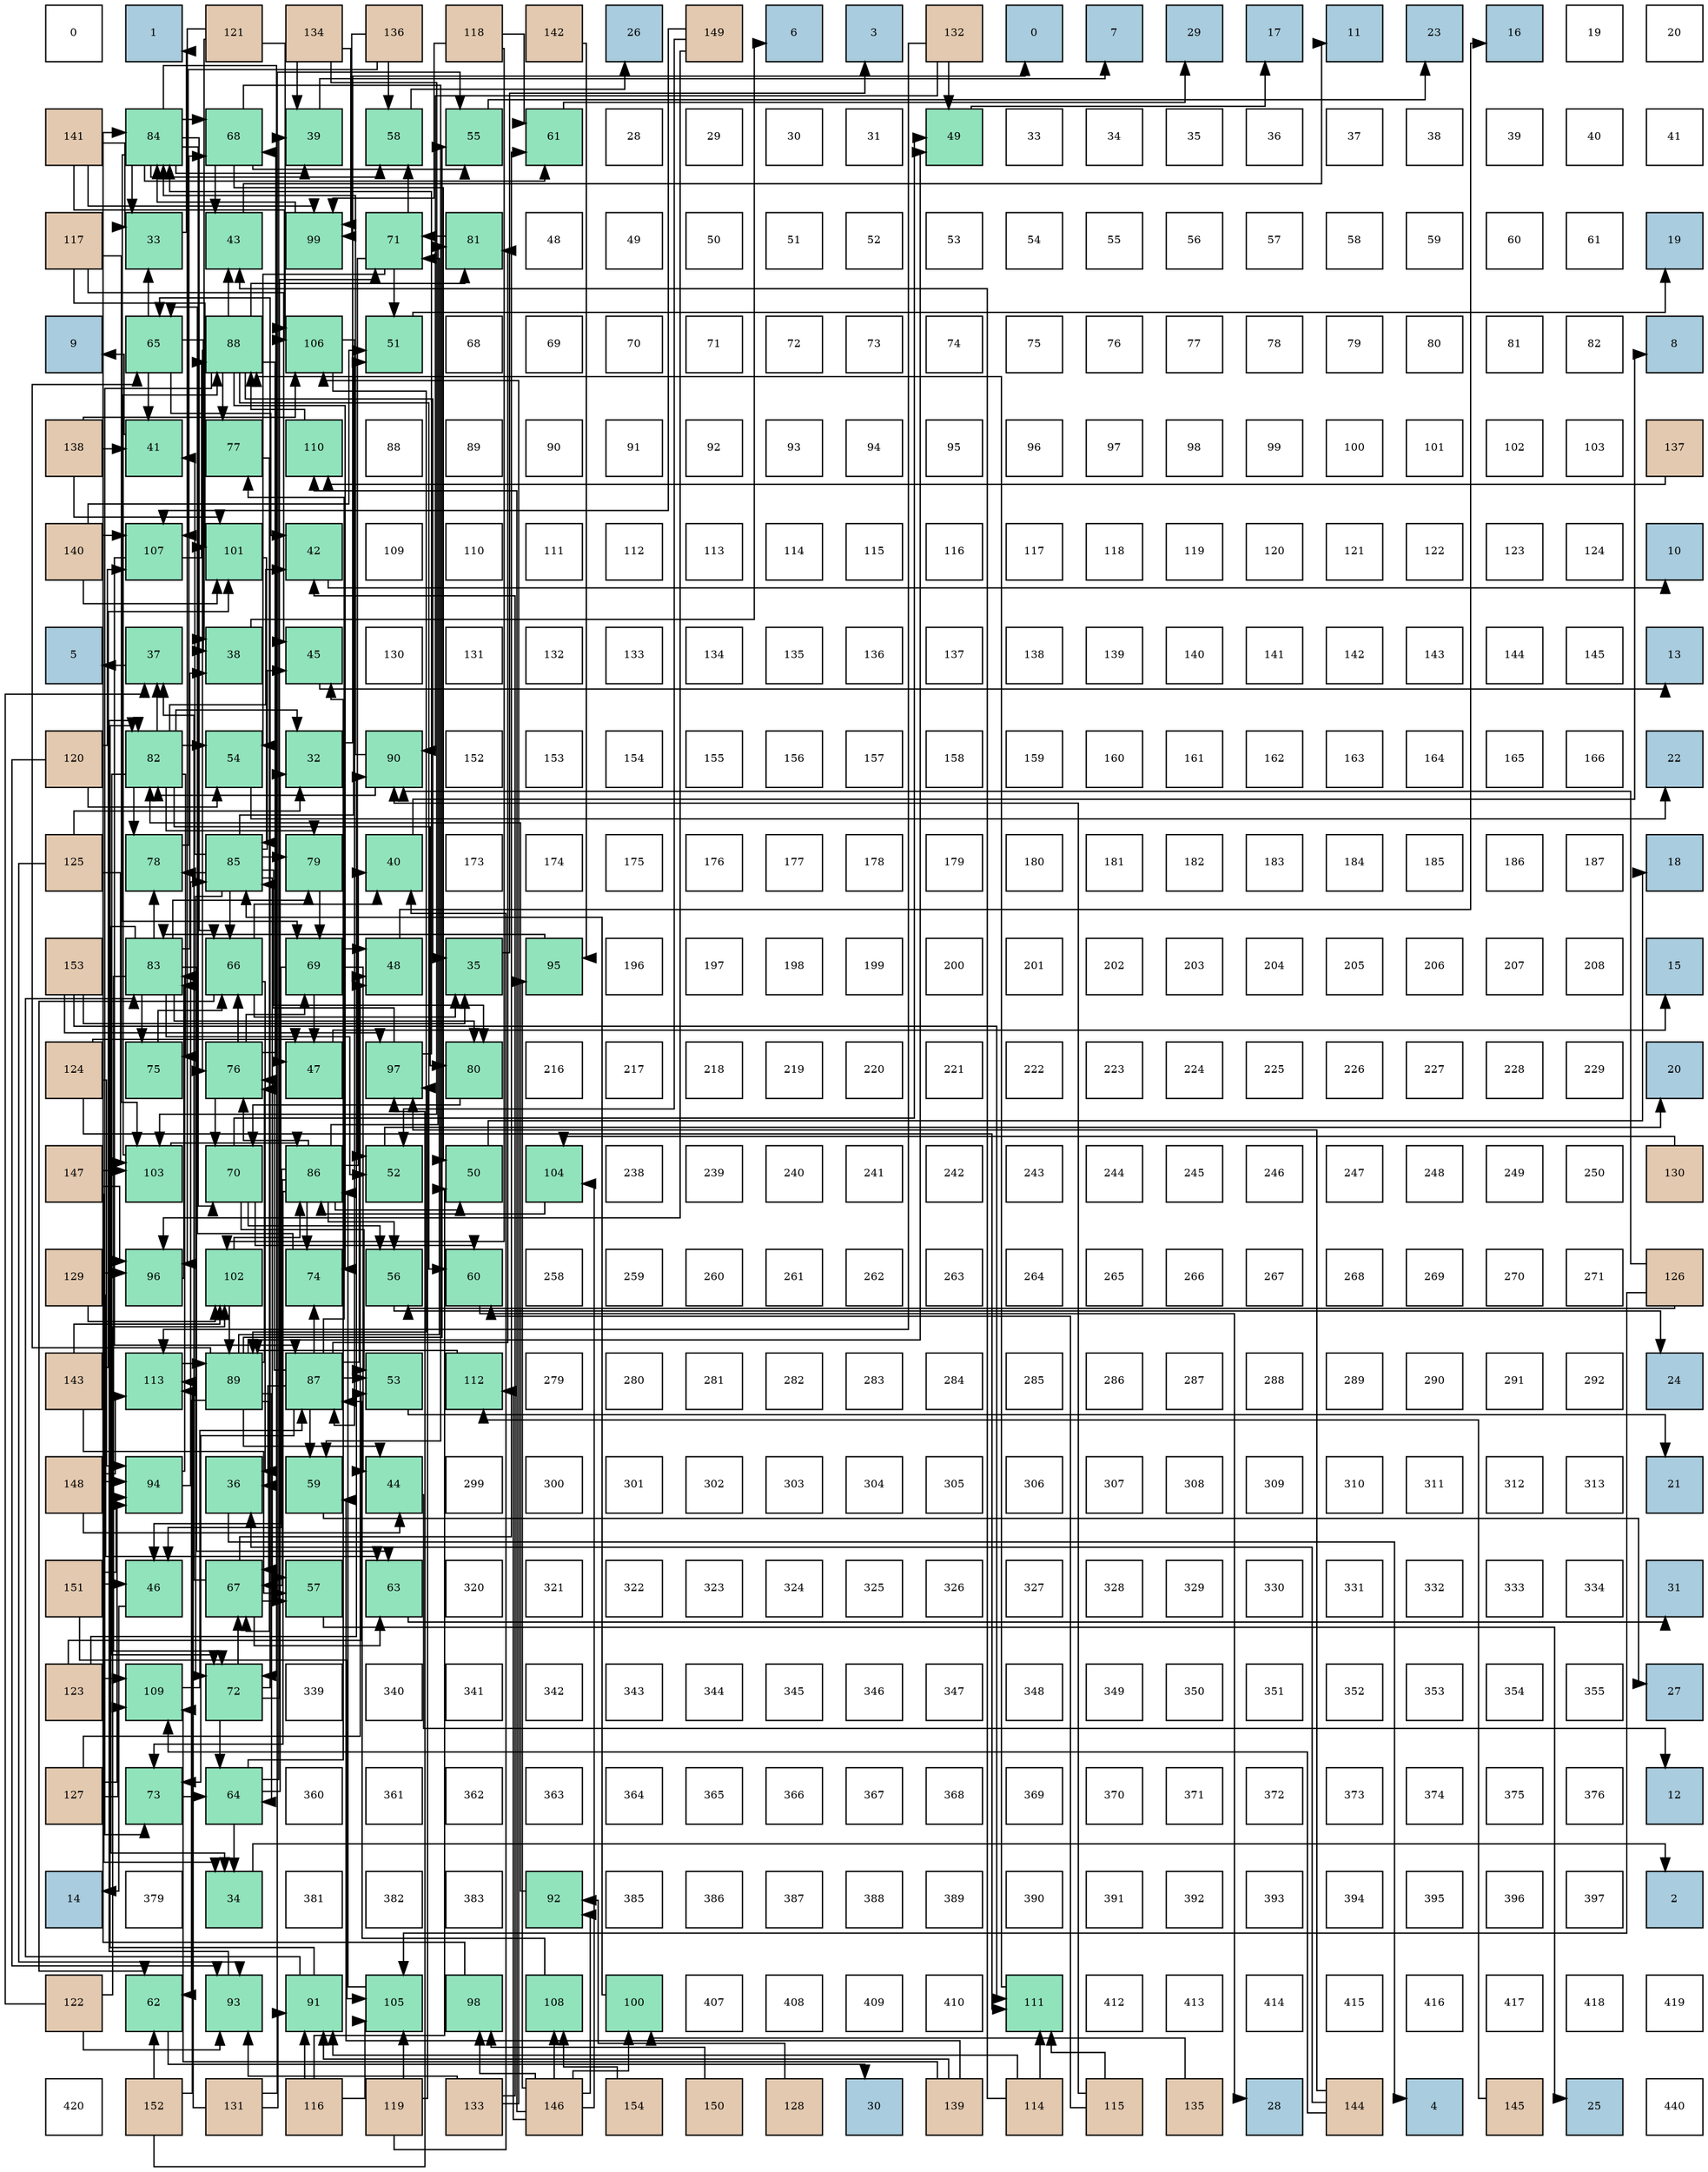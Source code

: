 digraph layout{
 rankdir=TB;
 splines=ortho;
 node [style=filled shape=square fixedsize=true width=0.6];
0[label="0", fontsize=8, fillcolor="#ffffff"];
1[label="1", fontsize=8, fillcolor="#a9ccde"];
2[label="121", fontsize=8, fillcolor="#e3c9af"];
3[label="134", fontsize=8, fillcolor="#e3c9af"];
4[label="136", fontsize=8, fillcolor="#e3c9af"];
5[label="118", fontsize=8, fillcolor="#e3c9af"];
6[label="142", fontsize=8, fillcolor="#e3c9af"];
7[label="26", fontsize=8, fillcolor="#a9ccde"];
8[label="149", fontsize=8, fillcolor="#e3c9af"];
9[label="6", fontsize=8, fillcolor="#a9ccde"];
10[label="3", fontsize=8, fillcolor="#a9ccde"];
11[label="132", fontsize=8, fillcolor="#e3c9af"];
12[label="0", fontsize=8, fillcolor="#a9ccde"];
13[label="7", fontsize=8, fillcolor="#a9ccde"];
14[label="29", fontsize=8, fillcolor="#a9ccde"];
15[label="17", fontsize=8, fillcolor="#a9ccde"];
16[label="11", fontsize=8, fillcolor="#a9ccde"];
17[label="23", fontsize=8, fillcolor="#a9ccde"];
18[label="16", fontsize=8, fillcolor="#a9ccde"];
19[label="19", fontsize=8, fillcolor="#ffffff"];
20[label="20", fontsize=8, fillcolor="#ffffff"];
21[label="141", fontsize=8, fillcolor="#e3c9af"];
22[label="84", fontsize=8, fillcolor="#91e3bb"];
23[label="68", fontsize=8, fillcolor="#91e3bb"];
24[label="39", fontsize=8, fillcolor="#91e3bb"];
25[label="58", fontsize=8, fillcolor="#91e3bb"];
26[label="55", fontsize=8, fillcolor="#91e3bb"];
27[label="61", fontsize=8, fillcolor="#91e3bb"];
28[label="28", fontsize=8, fillcolor="#ffffff"];
29[label="29", fontsize=8, fillcolor="#ffffff"];
30[label="30", fontsize=8, fillcolor="#ffffff"];
31[label="31", fontsize=8, fillcolor="#ffffff"];
32[label="49", fontsize=8, fillcolor="#91e3bb"];
33[label="33", fontsize=8, fillcolor="#ffffff"];
34[label="34", fontsize=8, fillcolor="#ffffff"];
35[label="35", fontsize=8, fillcolor="#ffffff"];
36[label="36", fontsize=8, fillcolor="#ffffff"];
37[label="37", fontsize=8, fillcolor="#ffffff"];
38[label="38", fontsize=8, fillcolor="#ffffff"];
39[label="39", fontsize=8, fillcolor="#ffffff"];
40[label="40", fontsize=8, fillcolor="#ffffff"];
41[label="41", fontsize=8, fillcolor="#ffffff"];
42[label="117", fontsize=8, fillcolor="#e3c9af"];
43[label="33", fontsize=8, fillcolor="#91e3bb"];
44[label="43", fontsize=8, fillcolor="#91e3bb"];
45[label="99", fontsize=8, fillcolor="#91e3bb"];
46[label="71", fontsize=8, fillcolor="#91e3bb"];
47[label="81", fontsize=8, fillcolor="#91e3bb"];
48[label="48", fontsize=8, fillcolor="#ffffff"];
49[label="49", fontsize=8, fillcolor="#ffffff"];
50[label="50", fontsize=8, fillcolor="#ffffff"];
51[label="51", fontsize=8, fillcolor="#ffffff"];
52[label="52", fontsize=8, fillcolor="#ffffff"];
53[label="53", fontsize=8, fillcolor="#ffffff"];
54[label="54", fontsize=8, fillcolor="#ffffff"];
55[label="55", fontsize=8, fillcolor="#ffffff"];
56[label="56", fontsize=8, fillcolor="#ffffff"];
57[label="57", fontsize=8, fillcolor="#ffffff"];
58[label="58", fontsize=8, fillcolor="#ffffff"];
59[label="59", fontsize=8, fillcolor="#ffffff"];
60[label="60", fontsize=8, fillcolor="#ffffff"];
61[label="61", fontsize=8, fillcolor="#ffffff"];
62[label="19", fontsize=8, fillcolor="#a9ccde"];
63[label="9", fontsize=8, fillcolor="#a9ccde"];
64[label="65", fontsize=8, fillcolor="#91e3bb"];
65[label="88", fontsize=8, fillcolor="#91e3bb"];
66[label="106", fontsize=8, fillcolor="#91e3bb"];
67[label="51", fontsize=8, fillcolor="#91e3bb"];
68[label="68", fontsize=8, fillcolor="#ffffff"];
69[label="69", fontsize=8, fillcolor="#ffffff"];
70[label="70", fontsize=8, fillcolor="#ffffff"];
71[label="71", fontsize=8, fillcolor="#ffffff"];
72[label="72", fontsize=8, fillcolor="#ffffff"];
73[label="73", fontsize=8, fillcolor="#ffffff"];
74[label="74", fontsize=8, fillcolor="#ffffff"];
75[label="75", fontsize=8, fillcolor="#ffffff"];
76[label="76", fontsize=8, fillcolor="#ffffff"];
77[label="77", fontsize=8, fillcolor="#ffffff"];
78[label="78", fontsize=8, fillcolor="#ffffff"];
79[label="79", fontsize=8, fillcolor="#ffffff"];
80[label="80", fontsize=8, fillcolor="#ffffff"];
81[label="81", fontsize=8, fillcolor="#ffffff"];
82[label="82", fontsize=8, fillcolor="#ffffff"];
83[label="8", fontsize=8, fillcolor="#a9ccde"];
84[label="138", fontsize=8, fillcolor="#e3c9af"];
85[label="41", fontsize=8, fillcolor="#91e3bb"];
86[label="77", fontsize=8, fillcolor="#91e3bb"];
87[label="110", fontsize=8, fillcolor="#91e3bb"];
88[label="88", fontsize=8, fillcolor="#ffffff"];
89[label="89", fontsize=8, fillcolor="#ffffff"];
90[label="90", fontsize=8, fillcolor="#ffffff"];
91[label="91", fontsize=8, fillcolor="#ffffff"];
92[label="92", fontsize=8, fillcolor="#ffffff"];
93[label="93", fontsize=8, fillcolor="#ffffff"];
94[label="94", fontsize=8, fillcolor="#ffffff"];
95[label="95", fontsize=8, fillcolor="#ffffff"];
96[label="96", fontsize=8, fillcolor="#ffffff"];
97[label="97", fontsize=8, fillcolor="#ffffff"];
98[label="98", fontsize=8, fillcolor="#ffffff"];
99[label="99", fontsize=8, fillcolor="#ffffff"];
100[label="100", fontsize=8, fillcolor="#ffffff"];
101[label="101", fontsize=8, fillcolor="#ffffff"];
102[label="102", fontsize=8, fillcolor="#ffffff"];
103[label="103", fontsize=8, fillcolor="#ffffff"];
104[label="137", fontsize=8, fillcolor="#e3c9af"];
105[label="140", fontsize=8, fillcolor="#e3c9af"];
106[label="107", fontsize=8, fillcolor="#91e3bb"];
107[label="101", fontsize=8, fillcolor="#91e3bb"];
108[label="42", fontsize=8, fillcolor="#91e3bb"];
109[label="109", fontsize=8, fillcolor="#ffffff"];
110[label="110", fontsize=8, fillcolor="#ffffff"];
111[label="111", fontsize=8, fillcolor="#ffffff"];
112[label="112", fontsize=8, fillcolor="#ffffff"];
113[label="113", fontsize=8, fillcolor="#ffffff"];
114[label="114", fontsize=8, fillcolor="#ffffff"];
115[label="115", fontsize=8, fillcolor="#ffffff"];
116[label="116", fontsize=8, fillcolor="#ffffff"];
117[label="117", fontsize=8, fillcolor="#ffffff"];
118[label="118", fontsize=8, fillcolor="#ffffff"];
119[label="119", fontsize=8, fillcolor="#ffffff"];
120[label="120", fontsize=8, fillcolor="#ffffff"];
121[label="121", fontsize=8, fillcolor="#ffffff"];
122[label="122", fontsize=8, fillcolor="#ffffff"];
123[label="123", fontsize=8, fillcolor="#ffffff"];
124[label="124", fontsize=8, fillcolor="#ffffff"];
125[label="10", fontsize=8, fillcolor="#a9ccde"];
126[label="5", fontsize=8, fillcolor="#a9ccde"];
127[label="37", fontsize=8, fillcolor="#91e3bb"];
128[label="38", fontsize=8, fillcolor="#91e3bb"];
129[label="45", fontsize=8, fillcolor="#91e3bb"];
130[label="130", fontsize=8, fillcolor="#ffffff"];
131[label="131", fontsize=8, fillcolor="#ffffff"];
132[label="132", fontsize=8, fillcolor="#ffffff"];
133[label="133", fontsize=8, fillcolor="#ffffff"];
134[label="134", fontsize=8, fillcolor="#ffffff"];
135[label="135", fontsize=8, fillcolor="#ffffff"];
136[label="136", fontsize=8, fillcolor="#ffffff"];
137[label="137", fontsize=8, fillcolor="#ffffff"];
138[label="138", fontsize=8, fillcolor="#ffffff"];
139[label="139", fontsize=8, fillcolor="#ffffff"];
140[label="140", fontsize=8, fillcolor="#ffffff"];
141[label="141", fontsize=8, fillcolor="#ffffff"];
142[label="142", fontsize=8, fillcolor="#ffffff"];
143[label="143", fontsize=8, fillcolor="#ffffff"];
144[label="144", fontsize=8, fillcolor="#ffffff"];
145[label="145", fontsize=8, fillcolor="#ffffff"];
146[label="13", fontsize=8, fillcolor="#a9ccde"];
147[label="120", fontsize=8, fillcolor="#e3c9af"];
148[label="82", fontsize=8, fillcolor="#91e3bb"];
149[label="54", fontsize=8, fillcolor="#91e3bb"];
150[label="32", fontsize=8, fillcolor="#91e3bb"];
151[label="90", fontsize=8, fillcolor="#91e3bb"];
152[label="152", fontsize=8, fillcolor="#ffffff"];
153[label="153", fontsize=8, fillcolor="#ffffff"];
154[label="154", fontsize=8, fillcolor="#ffffff"];
155[label="155", fontsize=8, fillcolor="#ffffff"];
156[label="156", fontsize=8, fillcolor="#ffffff"];
157[label="157", fontsize=8, fillcolor="#ffffff"];
158[label="158", fontsize=8, fillcolor="#ffffff"];
159[label="159", fontsize=8, fillcolor="#ffffff"];
160[label="160", fontsize=8, fillcolor="#ffffff"];
161[label="161", fontsize=8, fillcolor="#ffffff"];
162[label="162", fontsize=8, fillcolor="#ffffff"];
163[label="163", fontsize=8, fillcolor="#ffffff"];
164[label="164", fontsize=8, fillcolor="#ffffff"];
165[label="165", fontsize=8, fillcolor="#ffffff"];
166[label="166", fontsize=8, fillcolor="#ffffff"];
167[label="22", fontsize=8, fillcolor="#a9ccde"];
168[label="125", fontsize=8, fillcolor="#e3c9af"];
169[label="78", fontsize=8, fillcolor="#91e3bb"];
170[label="85", fontsize=8, fillcolor="#91e3bb"];
171[label="79", fontsize=8, fillcolor="#91e3bb"];
172[label="40", fontsize=8, fillcolor="#91e3bb"];
173[label="173", fontsize=8, fillcolor="#ffffff"];
174[label="174", fontsize=8, fillcolor="#ffffff"];
175[label="175", fontsize=8, fillcolor="#ffffff"];
176[label="176", fontsize=8, fillcolor="#ffffff"];
177[label="177", fontsize=8, fillcolor="#ffffff"];
178[label="178", fontsize=8, fillcolor="#ffffff"];
179[label="179", fontsize=8, fillcolor="#ffffff"];
180[label="180", fontsize=8, fillcolor="#ffffff"];
181[label="181", fontsize=8, fillcolor="#ffffff"];
182[label="182", fontsize=8, fillcolor="#ffffff"];
183[label="183", fontsize=8, fillcolor="#ffffff"];
184[label="184", fontsize=8, fillcolor="#ffffff"];
185[label="185", fontsize=8, fillcolor="#ffffff"];
186[label="186", fontsize=8, fillcolor="#ffffff"];
187[label="187", fontsize=8, fillcolor="#ffffff"];
188[label="18", fontsize=8, fillcolor="#a9ccde"];
189[label="153", fontsize=8, fillcolor="#e3c9af"];
190[label="83", fontsize=8, fillcolor="#91e3bb"];
191[label="66", fontsize=8, fillcolor="#91e3bb"];
192[label="69", fontsize=8, fillcolor="#91e3bb"];
193[label="48", fontsize=8, fillcolor="#91e3bb"];
194[label="35", fontsize=8, fillcolor="#91e3bb"];
195[label="95", fontsize=8, fillcolor="#91e3bb"];
196[label="196", fontsize=8, fillcolor="#ffffff"];
197[label="197", fontsize=8, fillcolor="#ffffff"];
198[label="198", fontsize=8, fillcolor="#ffffff"];
199[label="199", fontsize=8, fillcolor="#ffffff"];
200[label="200", fontsize=8, fillcolor="#ffffff"];
201[label="201", fontsize=8, fillcolor="#ffffff"];
202[label="202", fontsize=8, fillcolor="#ffffff"];
203[label="203", fontsize=8, fillcolor="#ffffff"];
204[label="204", fontsize=8, fillcolor="#ffffff"];
205[label="205", fontsize=8, fillcolor="#ffffff"];
206[label="206", fontsize=8, fillcolor="#ffffff"];
207[label="207", fontsize=8, fillcolor="#ffffff"];
208[label="208", fontsize=8, fillcolor="#ffffff"];
209[label="15", fontsize=8, fillcolor="#a9ccde"];
210[label="124", fontsize=8, fillcolor="#e3c9af"];
211[label="75", fontsize=8, fillcolor="#91e3bb"];
212[label="76", fontsize=8, fillcolor="#91e3bb"];
213[label="47", fontsize=8, fillcolor="#91e3bb"];
214[label="97", fontsize=8, fillcolor="#91e3bb"];
215[label="80", fontsize=8, fillcolor="#91e3bb"];
216[label="216", fontsize=8, fillcolor="#ffffff"];
217[label="217", fontsize=8, fillcolor="#ffffff"];
218[label="218", fontsize=8, fillcolor="#ffffff"];
219[label="219", fontsize=8, fillcolor="#ffffff"];
220[label="220", fontsize=8, fillcolor="#ffffff"];
221[label="221", fontsize=8, fillcolor="#ffffff"];
222[label="222", fontsize=8, fillcolor="#ffffff"];
223[label="223", fontsize=8, fillcolor="#ffffff"];
224[label="224", fontsize=8, fillcolor="#ffffff"];
225[label="225", fontsize=8, fillcolor="#ffffff"];
226[label="226", fontsize=8, fillcolor="#ffffff"];
227[label="227", fontsize=8, fillcolor="#ffffff"];
228[label="228", fontsize=8, fillcolor="#ffffff"];
229[label="229", fontsize=8, fillcolor="#ffffff"];
230[label="20", fontsize=8, fillcolor="#a9ccde"];
231[label="147", fontsize=8, fillcolor="#e3c9af"];
232[label="103", fontsize=8, fillcolor="#91e3bb"];
233[label="70", fontsize=8, fillcolor="#91e3bb"];
234[label="86", fontsize=8, fillcolor="#91e3bb"];
235[label="52", fontsize=8, fillcolor="#91e3bb"];
236[label="50", fontsize=8, fillcolor="#91e3bb"];
237[label="104", fontsize=8, fillcolor="#91e3bb"];
238[label="238", fontsize=8, fillcolor="#ffffff"];
239[label="239", fontsize=8, fillcolor="#ffffff"];
240[label="240", fontsize=8, fillcolor="#ffffff"];
241[label="241", fontsize=8, fillcolor="#ffffff"];
242[label="242", fontsize=8, fillcolor="#ffffff"];
243[label="243", fontsize=8, fillcolor="#ffffff"];
244[label="244", fontsize=8, fillcolor="#ffffff"];
245[label="245", fontsize=8, fillcolor="#ffffff"];
246[label="246", fontsize=8, fillcolor="#ffffff"];
247[label="247", fontsize=8, fillcolor="#ffffff"];
248[label="248", fontsize=8, fillcolor="#ffffff"];
249[label="249", fontsize=8, fillcolor="#ffffff"];
250[label="250", fontsize=8, fillcolor="#ffffff"];
251[label="130", fontsize=8, fillcolor="#e3c9af"];
252[label="129", fontsize=8, fillcolor="#e3c9af"];
253[label="96", fontsize=8, fillcolor="#91e3bb"];
254[label="102", fontsize=8, fillcolor="#91e3bb"];
255[label="74", fontsize=8, fillcolor="#91e3bb"];
256[label="56", fontsize=8, fillcolor="#91e3bb"];
257[label="60", fontsize=8, fillcolor="#91e3bb"];
258[label="258", fontsize=8, fillcolor="#ffffff"];
259[label="259", fontsize=8, fillcolor="#ffffff"];
260[label="260", fontsize=8, fillcolor="#ffffff"];
261[label="261", fontsize=8, fillcolor="#ffffff"];
262[label="262", fontsize=8, fillcolor="#ffffff"];
263[label="263", fontsize=8, fillcolor="#ffffff"];
264[label="264", fontsize=8, fillcolor="#ffffff"];
265[label="265", fontsize=8, fillcolor="#ffffff"];
266[label="266", fontsize=8, fillcolor="#ffffff"];
267[label="267", fontsize=8, fillcolor="#ffffff"];
268[label="268", fontsize=8, fillcolor="#ffffff"];
269[label="269", fontsize=8, fillcolor="#ffffff"];
270[label="270", fontsize=8, fillcolor="#ffffff"];
271[label="271", fontsize=8, fillcolor="#ffffff"];
272[label="126", fontsize=8, fillcolor="#e3c9af"];
273[label="143", fontsize=8, fillcolor="#e3c9af"];
274[label="113", fontsize=8, fillcolor="#91e3bb"];
275[label="89", fontsize=8, fillcolor="#91e3bb"];
276[label="87", fontsize=8, fillcolor="#91e3bb"];
277[label="53", fontsize=8, fillcolor="#91e3bb"];
278[label="112", fontsize=8, fillcolor="#91e3bb"];
279[label="279", fontsize=8, fillcolor="#ffffff"];
280[label="280", fontsize=8, fillcolor="#ffffff"];
281[label="281", fontsize=8, fillcolor="#ffffff"];
282[label="282", fontsize=8, fillcolor="#ffffff"];
283[label="283", fontsize=8, fillcolor="#ffffff"];
284[label="284", fontsize=8, fillcolor="#ffffff"];
285[label="285", fontsize=8, fillcolor="#ffffff"];
286[label="286", fontsize=8, fillcolor="#ffffff"];
287[label="287", fontsize=8, fillcolor="#ffffff"];
288[label="288", fontsize=8, fillcolor="#ffffff"];
289[label="289", fontsize=8, fillcolor="#ffffff"];
290[label="290", fontsize=8, fillcolor="#ffffff"];
291[label="291", fontsize=8, fillcolor="#ffffff"];
292[label="292", fontsize=8, fillcolor="#ffffff"];
293[label="24", fontsize=8, fillcolor="#a9ccde"];
294[label="148", fontsize=8, fillcolor="#e3c9af"];
295[label="94", fontsize=8, fillcolor="#91e3bb"];
296[label="36", fontsize=8, fillcolor="#91e3bb"];
297[label="59", fontsize=8, fillcolor="#91e3bb"];
298[label="44", fontsize=8, fillcolor="#91e3bb"];
299[label="299", fontsize=8, fillcolor="#ffffff"];
300[label="300", fontsize=8, fillcolor="#ffffff"];
301[label="301", fontsize=8, fillcolor="#ffffff"];
302[label="302", fontsize=8, fillcolor="#ffffff"];
303[label="303", fontsize=8, fillcolor="#ffffff"];
304[label="304", fontsize=8, fillcolor="#ffffff"];
305[label="305", fontsize=8, fillcolor="#ffffff"];
306[label="306", fontsize=8, fillcolor="#ffffff"];
307[label="307", fontsize=8, fillcolor="#ffffff"];
308[label="308", fontsize=8, fillcolor="#ffffff"];
309[label="309", fontsize=8, fillcolor="#ffffff"];
310[label="310", fontsize=8, fillcolor="#ffffff"];
311[label="311", fontsize=8, fillcolor="#ffffff"];
312[label="312", fontsize=8, fillcolor="#ffffff"];
313[label="313", fontsize=8, fillcolor="#ffffff"];
314[label="21", fontsize=8, fillcolor="#a9ccde"];
315[label="151", fontsize=8, fillcolor="#e3c9af"];
316[label="46", fontsize=8, fillcolor="#91e3bb"];
317[label="67", fontsize=8, fillcolor="#91e3bb"];
318[label="57", fontsize=8, fillcolor="#91e3bb"];
319[label="63", fontsize=8, fillcolor="#91e3bb"];
320[label="320", fontsize=8, fillcolor="#ffffff"];
321[label="321", fontsize=8, fillcolor="#ffffff"];
322[label="322", fontsize=8, fillcolor="#ffffff"];
323[label="323", fontsize=8, fillcolor="#ffffff"];
324[label="324", fontsize=8, fillcolor="#ffffff"];
325[label="325", fontsize=8, fillcolor="#ffffff"];
326[label="326", fontsize=8, fillcolor="#ffffff"];
327[label="327", fontsize=8, fillcolor="#ffffff"];
328[label="328", fontsize=8, fillcolor="#ffffff"];
329[label="329", fontsize=8, fillcolor="#ffffff"];
330[label="330", fontsize=8, fillcolor="#ffffff"];
331[label="331", fontsize=8, fillcolor="#ffffff"];
332[label="332", fontsize=8, fillcolor="#ffffff"];
333[label="333", fontsize=8, fillcolor="#ffffff"];
334[label="334", fontsize=8, fillcolor="#ffffff"];
335[label="31", fontsize=8, fillcolor="#a9ccde"];
336[label="123", fontsize=8, fillcolor="#e3c9af"];
337[label="109", fontsize=8, fillcolor="#91e3bb"];
338[label="72", fontsize=8, fillcolor="#91e3bb"];
339[label="339", fontsize=8, fillcolor="#ffffff"];
340[label="340", fontsize=8, fillcolor="#ffffff"];
341[label="341", fontsize=8, fillcolor="#ffffff"];
342[label="342", fontsize=8, fillcolor="#ffffff"];
343[label="343", fontsize=8, fillcolor="#ffffff"];
344[label="344", fontsize=8, fillcolor="#ffffff"];
345[label="345", fontsize=8, fillcolor="#ffffff"];
346[label="346", fontsize=8, fillcolor="#ffffff"];
347[label="347", fontsize=8, fillcolor="#ffffff"];
348[label="348", fontsize=8, fillcolor="#ffffff"];
349[label="349", fontsize=8, fillcolor="#ffffff"];
350[label="350", fontsize=8, fillcolor="#ffffff"];
351[label="351", fontsize=8, fillcolor="#ffffff"];
352[label="352", fontsize=8, fillcolor="#ffffff"];
353[label="353", fontsize=8, fillcolor="#ffffff"];
354[label="354", fontsize=8, fillcolor="#ffffff"];
355[label="355", fontsize=8, fillcolor="#ffffff"];
356[label="27", fontsize=8, fillcolor="#a9ccde"];
357[label="127", fontsize=8, fillcolor="#e3c9af"];
358[label="73", fontsize=8, fillcolor="#91e3bb"];
359[label="64", fontsize=8, fillcolor="#91e3bb"];
360[label="360", fontsize=8, fillcolor="#ffffff"];
361[label="361", fontsize=8, fillcolor="#ffffff"];
362[label="362", fontsize=8, fillcolor="#ffffff"];
363[label="363", fontsize=8, fillcolor="#ffffff"];
364[label="364", fontsize=8, fillcolor="#ffffff"];
365[label="365", fontsize=8, fillcolor="#ffffff"];
366[label="366", fontsize=8, fillcolor="#ffffff"];
367[label="367", fontsize=8, fillcolor="#ffffff"];
368[label="368", fontsize=8, fillcolor="#ffffff"];
369[label="369", fontsize=8, fillcolor="#ffffff"];
370[label="370", fontsize=8, fillcolor="#ffffff"];
371[label="371", fontsize=8, fillcolor="#ffffff"];
372[label="372", fontsize=8, fillcolor="#ffffff"];
373[label="373", fontsize=8, fillcolor="#ffffff"];
374[label="374", fontsize=8, fillcolor="#ffffff"];
375[label="375", fontsize=8, fillcolor="#ffffff"];
376[label="376", fontsize=8, fillcolor="#ffffff"];
377[label="12", fontsize=8, fillcolor="#a9ccde"];
378[label="14", fontsize=8, fillcolor="#a9ccde"];
379[label="379", fontsize=8, fillcolor="#ffffff"];
380[label="34", fontsize=8, fillcolor="#91e3bb"];
381[label="381", fontsize=8, fillcolor="#ffffff"];
382[label="382", fontsize=8, fillcolor="#ffffff"];
383[label="383", fontsize=8, fillcolor="#ffffff"];
384[label="92", fontsize=8, fillcolor="#91e3bb"];
385[label="385", fontsize=8, fillcolor="#ffffff"];
386[label="386", fontsize=8, fillcolor="#ffffff"];
387[label="387", fontsize=8, fillcolor="#ffffff"];
388[label="388", fontsize=8, fillcolor="#ffffff"];
389[label="389", fontsize=8, fillcolor="#ffffff"];
390[label="390", fontsize=8, fillcolor="#ffffff"];
391[label="391", fontsize=8, fillcolor="#ffffff"];
392[label="392", fontsize=8, fillcolor="#ffffff"];
393[label="393", fontsize=8, fillcolor="#ffffff"];
394[label="394", fontsize=8, fillcolor="#ffffff"];
395[label="395", fontsize=8, fillcolor="#ffffff"];
396[label="396", fontsize=8, fillcolor="#ffffff"];
397[label="397", fontsize=8, fillcolor="#ffffff"];
398[label="2", fontsize=8, fillcolor="#a9ccde"];
399[label="122", fontsize=8, fillcolor="#e3c9af"];
400[label="62", fontsize=8, fillcolor="#91e3bb"];
401[label="93", fontsize=8, fillcolor="#91e3bb"];
402[label="91", fontsize=8, fillcolor="#91e3bb"];
403[label="105", fontsize=8, fillcolor="#91e3bb"];
404[label="98", fontsize=8, fillcolor="#91e3bb"];
405[label="108", fontsize=8, fillcolor="#91e3bb"];
406[label="100", fontsize=8, fillcolor="#91e3bb"];
407[label="407", fontsize=8, fillcolor="#ffffff"];
408[label="408", fontsize=8, fillcolor="#ffffff"];
409[label="409", fontsize=8, fillcolor="#ffffff"];
410[label="410", fontsize=8, fillcolor="#ffffff"];
411[label="111", fontsize=8, fillcolor="#91e3bb"];
412[label="412", fontsize=8, fillcolor="#ffffff"];
413[label="413", fontsize=8, fillcolor="#ffffff"];
414[label="414", fontsize=8, fillcolor="#ffffff"];
415[label="415", fontsize=8, fillcolor="#ffffff"];
416[label="416", fontsize=8, fillcolor="#ffffff"];
417[label="417", fontsize=8, fillcolor="#ffffff"];
418[label="418", fontsize=8, fillcolor="#ffffff"];
419[label="419", fontsize=8, fillcolor="#ffffff"];
420[label="420", fontsize=8, fillcolor="#ffffff"];
421[label="152", fontsize=8, fillcolor="#e3c9af"];
422[label="131", fontsize=8, fillcolor="#e3c9af"];
423[label="116", fontsize=8, fillcolor="#e3c9af"];
424[label="119", fontsize=8, fillcolor="#e3c9af"];
425[label="133", fontsize=8, fillcolor="#e3c9af"];
426[label="146", fontsize=8, fillcolor="#e3c9af"];
427[label="154", fontsize=8, fillcolor="#e3c9af"];
428[label="150", fontsize=8, fillcolor="#e3c9af"];
429[label="128", fontsize=8, fillcolor="#e3c9af"];
430[label="30", fontsize=8, fillcolor="#a9ccde"];
431[label="139", fontsize=8, fillcolor="#e3c9af"];
432[label="114", fontsize=8, fillcolor="#e3c9af"];
433[label="115", fontsize=8, fillcolor="#e3c9af"];
434[label="135", fontsize=8, fillcolor="#e3c9af"];
435[label="28", fontsize=8, fillcolor="#a9ccde"];
436[label="144", fontsize=8, fillcolor="#e3c9af"];
437[label="4", fontsize=8, fillcolor="#a9ccde"];
438[label="145", fontsize=8, fillcolor="#e3c9af"];
439[label="25", fontsize=8, fillcolor="#a9ccde"];
440[label="440", fontsize=8, fillcolor="#ffffff"];
edge [constraint=false, style=vis];150 -> 12;
43 -> 1;
380 -> 398;
194 -> 10;
296 -> 437;
127 -> 126;
128 -> 9;
24 -> 13;
172 -> 83;
85 -> 63;
108 -> 125;
44 -> 16;
298 -> 377;
129 -> 146;
316 -> 378;
213 -> 209;
193 -> 18;
32 -> 15;
236 -> 188;
67 -> 62;
235 -> 230;
277 -> 314;
149 -> 167;
26 -> 17;
256 -> 293;
318 -> 439;
25 -> 7;
297 -> 356;
257 -> 435;
27 -> 14;
400 -> 430;
319 -> 335;
359 -> 150;
359 -> 380;
359 -> 24;
359 -> 129;
64 -> 43;
64 -> 128;
64 -> 85;
64 -> 108;
191 -> 194;
191 -> 296;
191 -> 172;
191 -> 400;
317 -> 127;
317 -> 318;
317 -> 27;
317 -> 319;
23 -> 44;
23 -> 236;
23 -> 26;
23 -> 297;
192 -> 298;
192 -> 316;
192 -> 213;
192 -> 193;
233 -> 32;
233 -> 277;
233 -> 256;
233 -> 257;
46 -> 67;
46 -> 235;
46 -> 149;
46 -> 25;
338 -> 359;
338 -> 64;
338 -> 317;
338 -> 46;
358 -> 359;
255 -> 64;
211 -> 191;
212 -> 191;
212 -> 23;
212 -> 192;
212 -> 233;
86 -> 317;
169 -> 23;
171 -> 192;
215 -> 233;
47 -> 46;
148 -> 150;
148 -> 127;
148 -> 108;
148 -> 149;
148 -> 338;
148 -> 211;
148 -> 169;
148 -> 171;
148 -> 215;
190 -> 380;
190 -> 128;
190 -> 235;
190 -> 319;
190 -> 338;
190 -> 211;
190 -> 169;
190 -> 171;
190 -> 215;
22 -> 43;
22 -> 24;
22 -> 25;
22 -> 27;
22 -> 191;
22 -> 23;
22 -> 192;
22 -> 233;
22 -> 338;
170 -> 85;
170 -> 129;
170 -> 67;
170 -> 318;
170 -> 191;
170 -> 338;
170 -> 169;
170 -> 171;
170 -> 215;
234 -> 172;
234 -> 316;
234 -> 236;
234 -> 256;
234 -> 317;
234 -> 358;
234 -> 255;
234 -> 212;
234 -> 47;
276 -> 296;
276 -> 193;
276 -> 277;
276 -> 297;
276 -> 358;
276 -> 255;
276 -> 212;
276 -> 86;
276 -> 47;
65 -> 194;
65 -> 44;
65 -> 213;
65 -> 257;
65 -> 358;
65 -> 255;
65 -> 212;
65 -> 86;
65 -> 47;
275 -> 298;
275 -> 32;
275 -> 26;
275 -> 400;
275 -> 359;
275 -> 64;
275 -> 317;
275 -> 46;
275 -> 212;
151 -> 148;
151 -> 22;
402 -> 148;
402 -> 190;
384 -> 148;
401 -> 148;
295 -> 190;
295 -> 170;
195 -> 190;
253 -> 190;
214 -> 22;
214 -> 170;
404 -> 22;
45 -> 22;
406 -> 170;
107 -> 170;
254 -> 234;
254 -> 275;
232 -> 234;
232 -> 65;
237 -> 234;
403 -> 234;
66 -> 276;
66 -> 275;
106 -> 276;
106 -> 65;
405 -> 276;
337 -> 276;
87 -> 65;
411 -> 65;
278 -> 275;
274 -> 275;
432 -> 44;
432 -> 402;
432 -> 411;
433 -> 257;
433 -> 151;
433 -> 411;
423 -> 236;
423 -> 402;
423 -> 403;
42 -> 129;
42 -> 107;
42 -> 232;
5 -> 27;
5 -> 45;
5 -> 254;
424 -> 172;
424 -> 214;
424 -> 403;
147 -> 149;
147 -> 401;
147 -> 106;
2 -> 128;
2 -> 253;
2 -> 66;
399 -> 127;
399 -> 401;
399 -> 254;
336 -> 277;
336 -> 151;
336 -> 337;
210 -> 213;
210 -> 295;
210 -> 411;
168 -> 150;
168 -> 401;
168 -> 232;
272 -> 256;
272 -> 151;
272 -> 403;
357 -> 193;
357 -> 295;
357 -> 337;
429 -> 384;
252 -> 319;
252 -> 253;
252 -> 254;
251 -> 237;
422 -> 26;
422 -> 402;
422 -> 274;
11 -> 32;
11 -> 151;
11 -> 274;
425 -> 108;
425 -> 401;
425 -> 66;
3 -> 24;
3 -> 45;
3 -> 232;
434 -> 406;
4 -> 25;
4 -> 45;
4 -> 106;
104 -> 87;
84 -> 85;
84 -> 107;
84 -> 66;
431 -> 297;
431 -> 402;
431 -> 337;
105 -> 67;
105 -> 107;
105 -> 106;
21 -> 43;
21 -> 45;
21 -> 66;
6 -> 195;
273 -> 318;
273 -> 107;
273 -> 254;
436 -> 296;
436 -> 214;
436 -> 337;
438 -> 278;
426 -> 384;
426 -> 195;
426 -> 404;
426 -> 406;
426 -> 237;
426 -> 405;
426 -> 87;
426 -> 278;
231 -> 380;
231 -> 253;
231 -> 232;
294 -> 298;
294 -> 295;
294 -> 274;
8 -> 235;
8 -> 253;
8 -> 106;
428 -> 404;
315 -> 316;
315 -> 295;
315 -> 403;
421 -> 400;
421 -> 214;
421 -> 274;
189 -> 194;
189 -> 214;
189 -> 411;
427 -> 405;
edge [constraint=true, style=invis];
0 -> 21 -> 42 -> 63 -> 84 -> 105 -> 126 -> 147 -> 168 -> 189 -> 210 -> 231 -> 252 -> 273 -> 294 -> 315 -> 336 -> 357 -> 378 -> 399 -> 420;
1 -> 22 -> 43 -> 64 -> 85 -> 106 -> 127 -> 148 -> 169 -> 190 -> 211 -> 232 -> 253 -> 274 -> 295 -> 316 -> 337 -> 358 -> 379 -> 400 -> 421;
2 -> 23 -> 44 -> 65 -> 86 -> 107 -> 128 -> 149 -> 170 -> 191 -> 212 -> 233 -> 254 -> 275 -> 296 -> 317 -> 338 -> 359 -> 380 -> 401 -> 422;
3 -> 24 -> 45 -> 66 -> 87 -> 108 -> 129 -> 150 -> 171 -> 192 -> 213 -> 234 -> 255 -> 276 -> 297 -> 318 -> 339 -> 360 -> 381 -> 402 -> 423;
4 -> 25 -> 46 -> 67 -> 88 -> 109 -> 130 -> 151 -> 172 -> 193 -> 214 -> 235 -> 256 -> 277 -> 298 -> 319 -> 340 -> 361 -> 382 -> 403 -> 424;
5 -> 26 -> 47 -> 68 -> 89 -> 110 -> 131 -> 152 -> 173 -> 194 -> 215 -> 236 -> 257 -> 278 -> 299 -> 320 -> 341 -> 362 -> 383 -> 404 -> 425;
6 -> 27 -> 48 -> 69 -> 90 -> 111 -> 132 -> 153 -> 174 -> 195 -> 216 -> 237 -> 258 -> 279 -> 300 -> 321 -> 342 -> 363 -> 384 -> 405 -> 426;
7 -> 28 -> 49 -> 70 -> 91 -> 112 -> 133 -> 154 -> 175 -> 196 -> 217 -> 238 -> 259 -> 280 -> 301 -> 322 -> 343 -> 364 -> 385 -> 406 -> 427;
8 -> 29 -> 50 -> 71 -> 92 -> 113 -> 134 -> 155 -> 176 -> 197 -> 218 -> 239 -> 260 -> 281 -> 302 -> 323 -> 344 -> 365 -> 386 -> 407 -> 428;
9 -> 30 -> 51 -> 72 -> 93 -> 114 -> 135 -> 156 -> 177 -> 198 -> 219 -> 240 -> 261 -> 282 -> 303 -> 324 -> 345 -> 366 -> 387 -> 408 -> 429;
10 -> 31 -> 52 -> 73 -> 94 -> 115 -> 136 -> 157 -> 178 -> 199 -> 220 -> 241 -> 262 -> 283 -> 304 -> 325 -> 346 -> 367 -> 388 -> 409 -> 430;
11 -> 32 -> 53 -> 74 -> 95 -> 116 -> 137 -> 158 -> 179 -> 200 -> 221 -> 242 -> 263 -> 284 -> 305 -> 326 -> 347 -> 368 -> 389 -> 410 -> 431;
12 -> 33 -> 54 -> 75 -> 96 -> 117 -> 138 -> 159 -> 180 -> 201 -> 222 -> 243 -> 264 -> 285 -> 306 -> 327 -> 348 -> 369 -> 390 -> 411 -> 432;
13 -> 34 -> 55 -> 76 -> 97 -> 118 -> 139 -> 160 -> 181 -> 202 -> 223 -> 244 -> 265 -> 286 -> 307 -> 328 -> 349 -> 370 -> 391 -> 412 -> 433;
14 -> 35 -> 56 -> 77 -> 98 -> 119 -> 140 -> 161 -> 182 -> 203 -> 224 -> 245 -> 266 -> 287 -> 308 -> 329 -> 350 -> 371 -> 392 -> 413 -> 434;
15 -> 36 -> 57 -> 78 -> 99 -> 120 -> 141 -> 162 -> 183 -> 204 -> 225 -> 246 -> 267 -> 288 -> 309 -> 330 -> 351 -> 372 -> 393 -> 414 -> 435;
16 -> 37 -> 58 -> 79 -> 100 -> 121 -> 142 -> 163 -> 184 -> 205 -> 226 -> 247 -> 268 -> 289 -> 310 -> 331 -> 352 -> 373 -> 394 -> 415 -> 436;
17 -> 38 -> 59 -> 80 -> 101 -> 122 -> 143 -> 164 -> 185 -> 206 -> 227 -> 248 -> 269 -> 290 -> 311 -> 332 -> 353 -> 374 -> 395 -> 416 -> 437;
18 -> 39 -> 60 -> 81 -> 102 -> 123 -> 144 -> 165 -> 186 -> 207 -> 228 -> 249 -> 270 -> 291 -> 312 -> 333 -> 354 -> 375 -> 396 -> 417 -> 438;
19 -> 40 -> 61 -> 82 -> 103 -> 124 -> 145 -> 166 -> 187 -> 208 -> 229 -> 250 -> 271 -> 292 -> 313 -> 334 -> 355 -> 376 -> 397 -> 418 -> 439;
20 -> 41 -> 62 -> 83 -> 104 -> 125 -> 146 -> 167 -> 188 -> 209 -> 230 -> 251 -> 272 -> 293 -> 314 -> 335 -> 356 -> 377 -> 398 -> 419 -> 440;
rank = same {0 -> 1 -> 2 -> 3 -> 4 -> 5 -> 6 -> 7 -> 8 -> 9 -> 10 -> 11 -> 12 -> 13 -> 14 -> 15 -> 16 -> 17 -> 18 -> 19 -> 20};
rank = same {21 -> 22 -> 23 -> 24 -> 25 -> 26 -> 27 -> 28 -> 29 -> 30 -> 31 -> 32 -> 33 -> 34 -> 35 -> 36 -> 37 -> 38 -> 39 -> 40 -> 41};
rank = same {42 -> 43 -> 44 -> 45 -> 46 -> 47 -> 48 -> 49 -> 50 -> 51 -> 52 -> 53 -> 54 -> 55 -> 56 -> 57 -> 58 -> 59 -> 60 -> 61 -> 62};
rank = same {63 -> 64 -> 65 -> 66 -> 67 -> 68 -> 69 -> 70 -> 71 -> 72 -> 73 -> 74 -> 75 -> 76 -> 77 -> 78 -> 79 -> 80 -> 81 -> 82 -> 83};
rank = same {84 -> 85 -> 86 -> 87 -> 88 -> 89 -> 90 -> 91 -> 92 -> 93 -> 94 -> 95 -> 96 -> 97 -> 98 -> 99 -> 100 -> 101 -> 102 -> 103 -> 104};
rank = same {105 -> 106 -> 107 -> 108 -> 109 -> 110 -> 111 -> 112 -> 113 -> 114 -> 115 -> 116 -> 117 -> 118 -> 119 -> 120 -> 121 -> 122 -> 123 -> 124 -> 125};
rank = same {126 -> 127 -> 128 -> 129 -> 130 -> 131 -> 132 -> 133 -> 134 -> 135 -> 136 -> 137 -> 138 -> 139 -> 140 -> 141 -> 142 -> 143 -> 144 -> 145 -> 146};
rank = same {147 -> 148 -> 149 -> 150 -> 151 -> 152 -> 153 -> 154 -> 155 -> 156 -> 157 -> 158 -> 159 -> 160 -> 161 -> 162 -> 163 -> 164 -> 165 -> 166 -> 167};
rank = same {168 -> 169 -> 170 -> 171 -> 172 -> 173 -> 174 -> 175 -> 176 -> 177 -> 178 -> 179 -> 180 -> 181 -> 182 -> 183 -> 184 -> 185 -> 186 -> 187 -> 188};
rank = same {189 -> 190 -> 191 -> 192 -> 193 -> 194 -> 195 -> 196 -> 197 -> 198 -> 199 -> 200 -> 201 -> 202 -> 203 -> 204 -> 205 -> 206 -> 207 -> 208 -> 209};
rank = same {210 -> 211 -> 212 -> 213 -> 214 -> 215 -> 216 -> 217 -> 218 -> 219 -> 220 -> 221 -> 222 -> 223 -> 224 -> 225 -> 226 -> 227 -> 228 -> 229 -> 230};
rank = same {231 -> 232 -> 233 -> 234 -> 235 -> 236 -> 237 -> 238 -> 239 -> 240 -> 241 -> 242 -> 243 -> 244 -> 245 -> 246 -> 247 -> 248 -> 249 -> 250 -> 251};
rank = same {252 -> 253 -> 254 -> 255 -> 256 -> 257 -> 258 -> 259 -> 260 -> 261 -> 262 -> 263 -> 264 -> 265 -> 266 -> 267 -> 268 -> 269 -> 270 -> 271 -> 272};
rank = same {273 -> 274 -> 275 -> 276 -> 277 -> 278 -> 279 -> 280 -> 281 -> 282 -> 283 -> 284 -> 285 -> 286 -> 287 -> 288 -> 289 -> 290 -> 291 -> 292 -> 293};
rank = same {294 -> 295 -> 296 -> 297 -> 298 -> 299 -> 300 -> 301 -> 302 -> 303 -> 304 -> 305 -> 306 -> 307 -> 308 -> 309 -> 310 -> 311 -> 312 -> 313 -> 314};
rank = same {315 -> 316 -> 317 -> 318 -> 319 -> 320 -> 321 -> 322 -> 323 -> 324 -> 325 -> 326 -> 327 -> 328 -> 329 -> 330 -> 331 -> 332 -> 333 -> 334 -> 335};
rank = same {336 -> 337 -> 338 -> 339 -> 340 -> 341 -> 342 -> 343 -> 344 -> 345 -> 346 -> 347 -> 348 -> 349 -> 350 -> 351 -> 352 -> 353 -> 354 -> 355 -> 356};
rank = same {357 -> 358 -> 359 -> 360 -> 361 -> 362 -> 363 -> 364 -> 365 -> 366 -> 367 -> 368 -> 369 -> 370 -> 371 -> 372 -> 373 -> 374 -> 375 -> 376 -> 377};
rank = same {378 -> 379 -> 380 -> 381 -> 382 -> 383 -> 384 -> 385 -> 386 -> 387 -> 388 -> 389 -> 390 -> 391 -> 392 -> 393 -> 394 -> 395 -> 396 -> 397 -> 398};
rank = same {399 -> 400 -> 401 -> 402 -> 403 -> 404 -> 405 -> 406 -> 407 -> 408 -> 409 -> 410 -> 411 -> 412 -> 413 -> 414 -> 415 -> 416 -> 417 -> 418 -> 419};
rank = same {420 -> 421 -> 422 -> 423 -> 424 -> 425 -> 426 -> 427 -> 428 -> 429 -> 430 -> 431 -> 432 -> 433 -> 434 -> 435 -> 436 -> 437 -> 438 -> 439 -> 440};
}